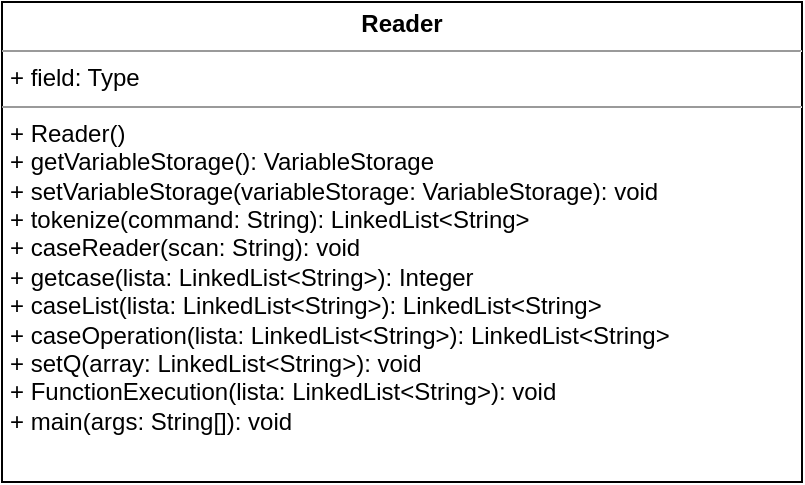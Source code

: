 <mxfile version="17.2.4" type="github">
  <diagram id="iIIfenbII26HnZvDp0SM" name="Page-1">
    <mxGraphModel dx="1146" dy="542" grid="1" gridSize="10" guides="1" tooltips="1" connect="1" arrows="1" fold="1" page="1" pageScale="1" pageWidth="850" pageHeight="1100" math="0" shadow="0">
      <root>
        <mxCell id="0" />
        <mxCell id="1" parent="0" />
        <mxCell id="RwTfGQe-aQz1MfiA24sD-1" value="&lt;p style=&quot;margin: 0px ; margin-top: 4px ; text-align: center&quot;&gt;&lt;b&gt;Reader&lt;/b&gt;&lt;/p&gt;&lt;hr size=&quot;1&quot;&gt;&lt;p style=&quot;margin: 0px ; margin-left: 4px&quot;&gt;+ field: Type&lt;/p&gt;&lt;hr size=&quot;1&quot;&gt;&lt;p style=&quot;margin: 0px ; margin-left: 4px&quot;&gt;+ Reader()&lt;br&gt;&lt;/p&gt;&lt;p style=&quot;margin: 0px ; margin-left: 4px&quot;&gt;+ getVariableStorage(): VariableStorage&lt;/p&gt;&lt;p style=&quot;margin: 0px ; margin-left: 4px&quot;&gt;+&amp;nbsp;setVariableStorage(variableStorage: VariableStorage): void&lt;/p&gt;&lt;p style=&quot;margin: 0px ; margin-left: 4px&quot;&gt;+ tokenize(command: String): LinkedList&amp;lt;String&amp;gt;&lt;/p&gt;&lt;p style=&quot;margin: 0px ; margin-left: 4px&quot;&gt;+ caseReader(scan: String): void&lt;/p&gt;&lt;p style=&quot;margin: 0px ; margin-left: 4px&quot;&gt;+ getcase(lista: LinkedList&amp;lt;String&amp;gt;): Integer&lt;/p&gt;&lt;p style=&quot;margin: 0px ; margin-left: 4px&quot;&gt;+ caseList(lista: LinkedList&amp;lt;String&amp;gt;): LinkedList&amp;lt;String&amp;gt;&lt;/p&gt;&lt;p style=&quot;margin: 0px ; margin-left: 4px&quot;&gt;+ caseOperation(lista: LinkedList&amp;lt;String&amp;gt;): LinkedList&amp;lt;String&amp;gt;&lt;/p&gt;&lt;p style=&quot;margin: 0px ; margin-left: 4px&quot;&gt;+ setQ(array: LinkedList&amp;lt;String&amp;gt;): void&lt;/p&gt;&lt;p style=&quot;margin: 0px ; margin-left: 4px&quot;&gt;+ FunctionExecution(lista: LinkedList&amp;lt;String&amp;gt;): void&lt;/p&gt;&lt;p style=&quot;margin: 0px ; margin-left: 4px&quot;&gt;+ main(args: String[]): void&lt;/p&gt;" style="verticalAlign=top;align=left;overflow=fill;fontSize=12;fontFamily=Helvetica;html=1;" vertex="1" parent="1">
          <mxGeometry x="80" y="200" width="400" height="240" as="geometry" />
        </mxCell>
      </root>
    </mxGraphModel>
  </diagram>
</mxfile>
